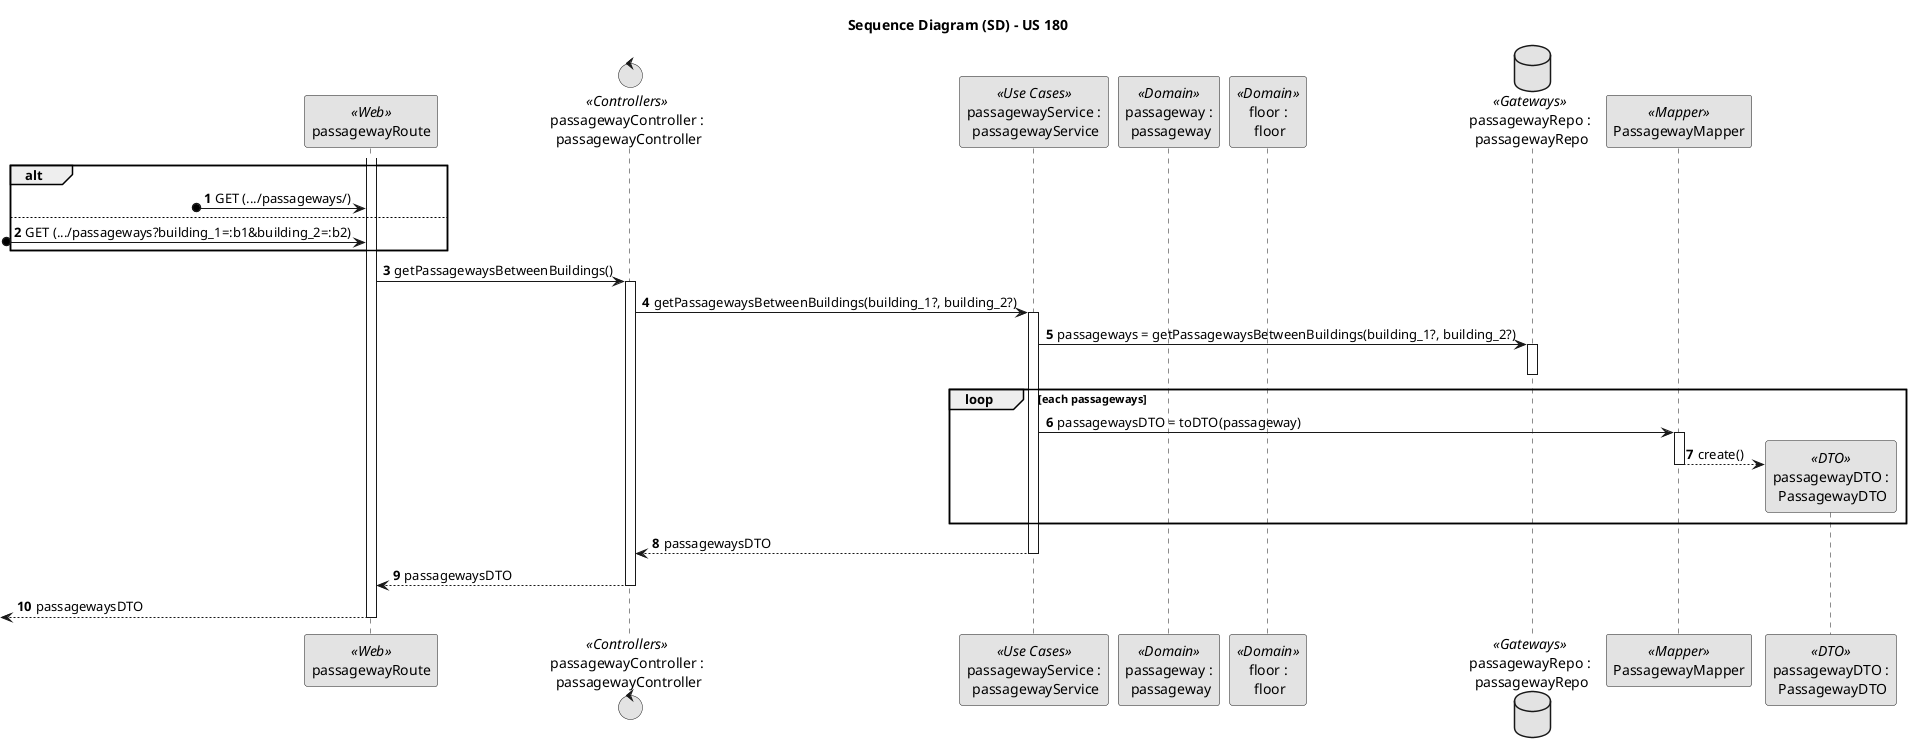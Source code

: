 @startuml
skinparam monochrome true
skinparam packageStyle rectangle
skinparam shadowing false

title Sequence Diagram (SD) - US 180
autonumber

participant passagewayRoute as route <<Web>>
control "passagewayController :\n passagewayController" as controller <<Controllers>>
participant "passagewayService :\n passagewayService" as passagewayService <<Use Cases>>
participant "passageway :\n passageway" as passageway <<Domain>>
participant "floor :\n floor" as floor <<Domain>>
database "passagewayRepo :\n passagewayRepo" as passagewayRepo <<Gateways>>
participant PassagewayMapper as passagewayMapper <<Mapper>>
participant "passagewayDTO :\n PassagewayDTO" as passagewayDTO <<DTO>>

alt
    ?o->route : GET (.../passageways/)
else
    ?o->route : GET (.../passageways?building_1=:b1&building_2=:b2)
end
activate route
    route -> controller : getPassagewaysBetweenBuildings()

    activate controller
        controller -> passagewayService : getPassagewaysBetweenBuildings(building_1?, building_2?)

        activate passagewayService
            passagewayService -> passagewayRepo : passageways = getPassagewaysBetweenBuildings(building_1?, building_2?)
            activate passagewayRepo
            deactivate passagewayRepo

            loop each passageways
                passagewayService -> passagewayMapper : passagewaysDTO = toDTO(passageway)
                activate passagewayMapper
                    passagewayMapper --> passagewayDTO** : create()
                deactivate passagewayMapper
            end

            passagewayService --> controller : passagewaysDTO
        deactivate passagewayService

        controller --> route : passagewaysDTO
    deactivate controller
    <-- route : passagewaysDTO
deactivate route

@enduml